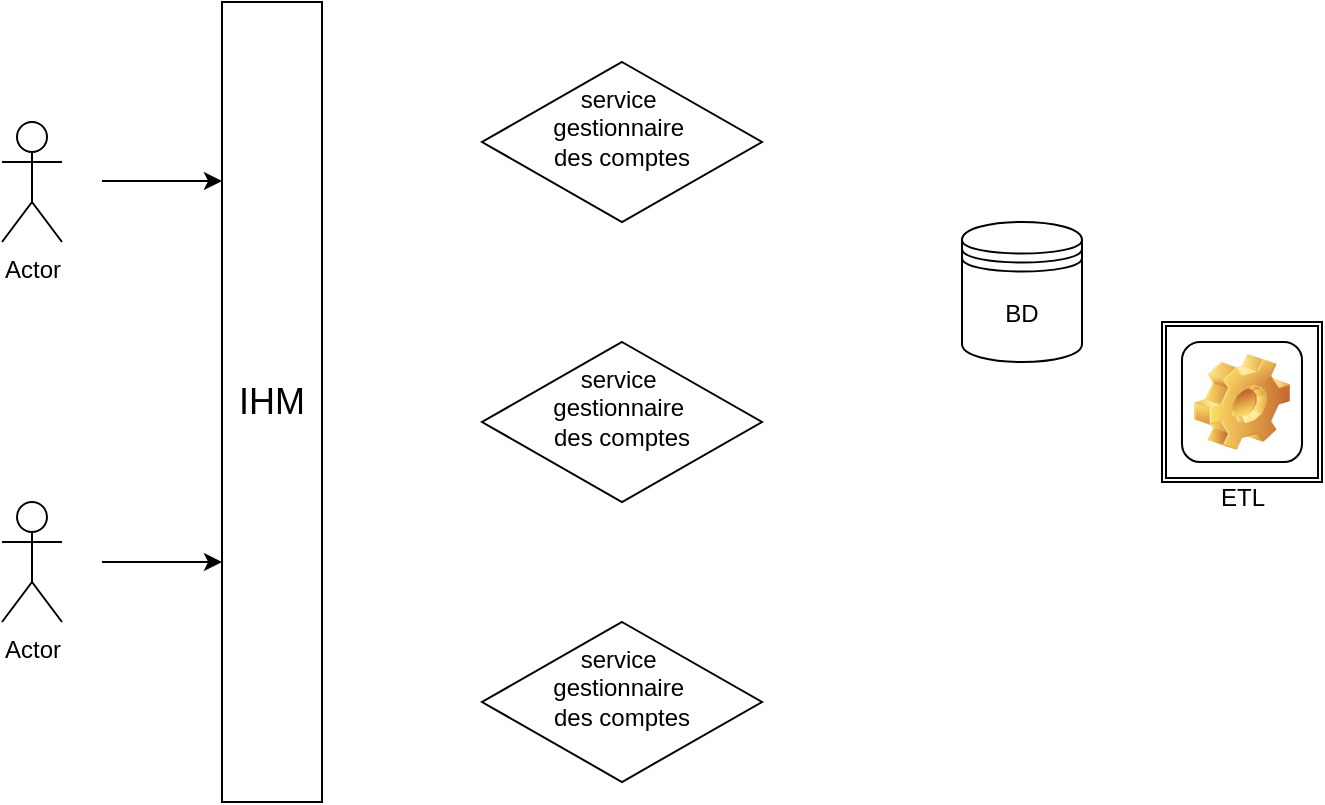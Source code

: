 <mxfile version="24.7.1" type="github">
  <diagram name="Page-1" id="50ifVTyC3Bousl3vvIdK">
    <mxGraphModel dx="1050" dy="558" grid="1" gridSize="10" guides="1" tooltips="1" connect="1" arrows="1" fold="1" page="1" pageScale="1" pageWidth="827" pageHeight="1169" math="0" shadow="0">
      <root>
        <mxCell id="0" />
        <mxCell id="1" parent="0" />
        <mxCell id="YofbXjkdovAd3j35h4dX-13" value="" style="shape=ext;double=1;whiteSpace=wrap;html=1;aspect=fixed;" vertex="1" parent="1">
          <mxGeometry x="630" y="240" width="80" height="80" as="geometry" />
        </mxCell>
        <mxCell id="YofbXjkdovAd3j35h4dX-3" value="Actor" style="shape=umlActor;verticalLabelPosition=bottom;verticalAlign=top;html=1;outlineConnect=0;" vertex="1" parent="1">
          <mxGeometry x="50" y="330" width="30" height="60" as="geometry" />
        </mxCell>
        <mxCell id="YofbXjkdovAd3j35h4dX-5" value="&lt;font style=&quot;font-size: 18px;&quot;&gt;IHM&lt;/font&gt;" style="rounded=0;whiteSpace=wrap;html=1;" vertex="1" parent="1">
          <mxGeometry x="160" y="80" width="50" height="400" as="geometry" />
        </mxCell>
        <mxCell id="YofbXjkdovAd3j35h4dX-8" value="" style="endArrow=classic;html=1;rounded=0;" edge="1" parent="1">
          <mxGeometry width="50" height="50" relative="1" as="geometry">
            <mxPoint x="100" y="169.5" as="sourcePoint" />
            <mxPoint x="160" y="169.5" as="targetPoint" />
          </mxGeometry>
        </mxCell>
        <mxCell id="YofbXjkdovAd3j35h4dX-9" value="" style="endArrow=classic;html=1;rounded=0;" edge="1" parent="1">
          <mxGeometry width="50" height="50" relative="1" as="geometry">
            <mxPoint x="100" y="360" as="sourcePoint" />
            <mxPoint x="160" y="360" as="targetPoint" />
          </mxGeometry>
        </mxCell>
        <mxCell id="YofbXjkdovAd3j35h4dX-10" value="&lt;div&gt;ETL&lt;/div&gt;" style="icon;html=1;image=img/clipart/Gear_128x128.png" vertex="1" parent="1">
          <mxGeometry x="640" y="250" width="60" height="60" as="geometry" />
        </mxCell>
        <mxCell id="YofbXjkdovAd3j35h4dX-16" value="BD" style="shape=datastore;whiteSpace=wrap;html=1;" vertex="1" parent="1">
          <mxGeometry x="530" y="190" width="60" height="70" as="geometry" />
        </mxCell>
        <mxCell id="YofbXjkdovAd3j35h4dX-19" value="&lt;div&gt;service&amp;nbsp;&lt;/div&gt;&lt;div&gt;gestionnaire&amp;nbsp;&lt;/div&gt;&lt;div&gt;des comptes&lt;/div&gt;&lt;div&gt;&lt;br&gt;&lt;/div&gt;" style="rhombus;whiteSpace=wrap;html=1;" vertex="1" parent="1">
          <mxGeometry x="290" y="390" width="140" height="80" as="geometry" />
        </mxCell>
        <mxCell id="YofbXjkdovAd3j35h4dX-20" value="&lt;div&gt;service&amp;nbsp;&lt;/div&gt;&lt;div&gt;gestionnaire&amp;nbsp;&lt;/div&gt;&lt;div&gt;des comptes&lt;/div&gt;&lt;div&gt;&lt;br&gt;&lt;/div&gt;" style="rhombus;whiteSpace=wrap;html=1;" vertex="1" parent="1">
          <mxGeometry x="290" y="250" width="140" height="80" as="geometry" />
        </mxCell>
        <mxCell id="YofbXjkdovAd3j35h4dX-21" value="&lt;div&gt;service&amp;nbsp;&lt;/div&gt;&lt;div&gt;gestionnaire&amp;nbsp;&lt;/div&gt;&lt;div&gt;des comptes&lt;/div&gt;&lt;div&gt;&lt;br&gt;&lt;/div&gt;" style="rhombus;whiteSpace=wrap;html=1;" vertex="1" parent="1">
          <mxGeometry x="290" y="110" width="140" height="80" as="geometry" />
        </mxCell>
        <mxCell id="YofbXjkdovAd3j35h4dX-22" value="Actor" style="shape=umlActor;verticalLabelPosition=bottom;verticalAlign=top;html=1;outlineConnect=0;" vertex="1" parent="1">
          <mxGeometry x="50" y="140" width="30" height="60" as="geometry" />
        </mxCell>
      </root>
    </mxGraphModel>
  </diagram>
</mxfile>
